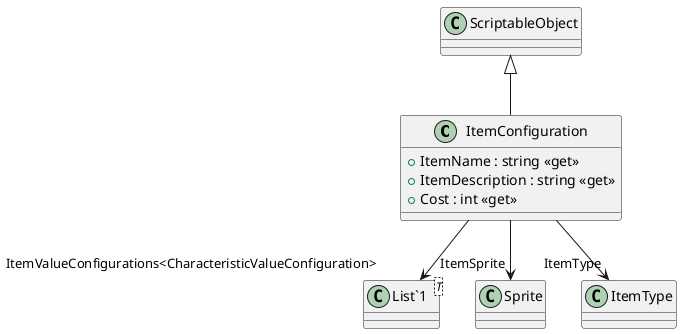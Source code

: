 @startuml
class ItemConfiguration {
    + ItemName : string <<get>>
    + ItemDescription : string <<get>>
    + Cost : int <<get>>
}
class "List`1"<T> {
}
ScriptableObject <|-- ItemConfiguration
ItemConfiguration --> "ItemSprite" Sprite
ItemConfiguration --> "ItemType" ItemType
ItemConfiguration --> "ItemValueConfigurations<CharacteristicValueConfiguration>" "List`1"
@enduml
